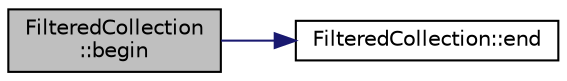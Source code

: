 digraph "FilteredCollection::begin"
{
 // INTERACTIVE_SVG=YES
  edge [fontname="Helvetica",fontsize="10",labelfontname="Helvetica",labelfontsize="10"];
  node [fontname="Helvetica",fontsize="10",shape=record];
  rankdir="LR";
  Node4 [label="FilteredCollection\l::begin",height=0.2,width=0.4,color="black", fillcolor="grey75", style="filled", fontcolor="black"];
  Node4 -> Node5 [color="midnightblue",fontsize="10",style="solid",fontname="Helvetica"];
  Node5 [label="FilteredCollection::end",height=0.2,width=0.4,color="black", fillcolor="white", style="filled",URL="$class_filtered_collection.html#aae9f1064023bc98970dc6f8c2359d12b"];
}
